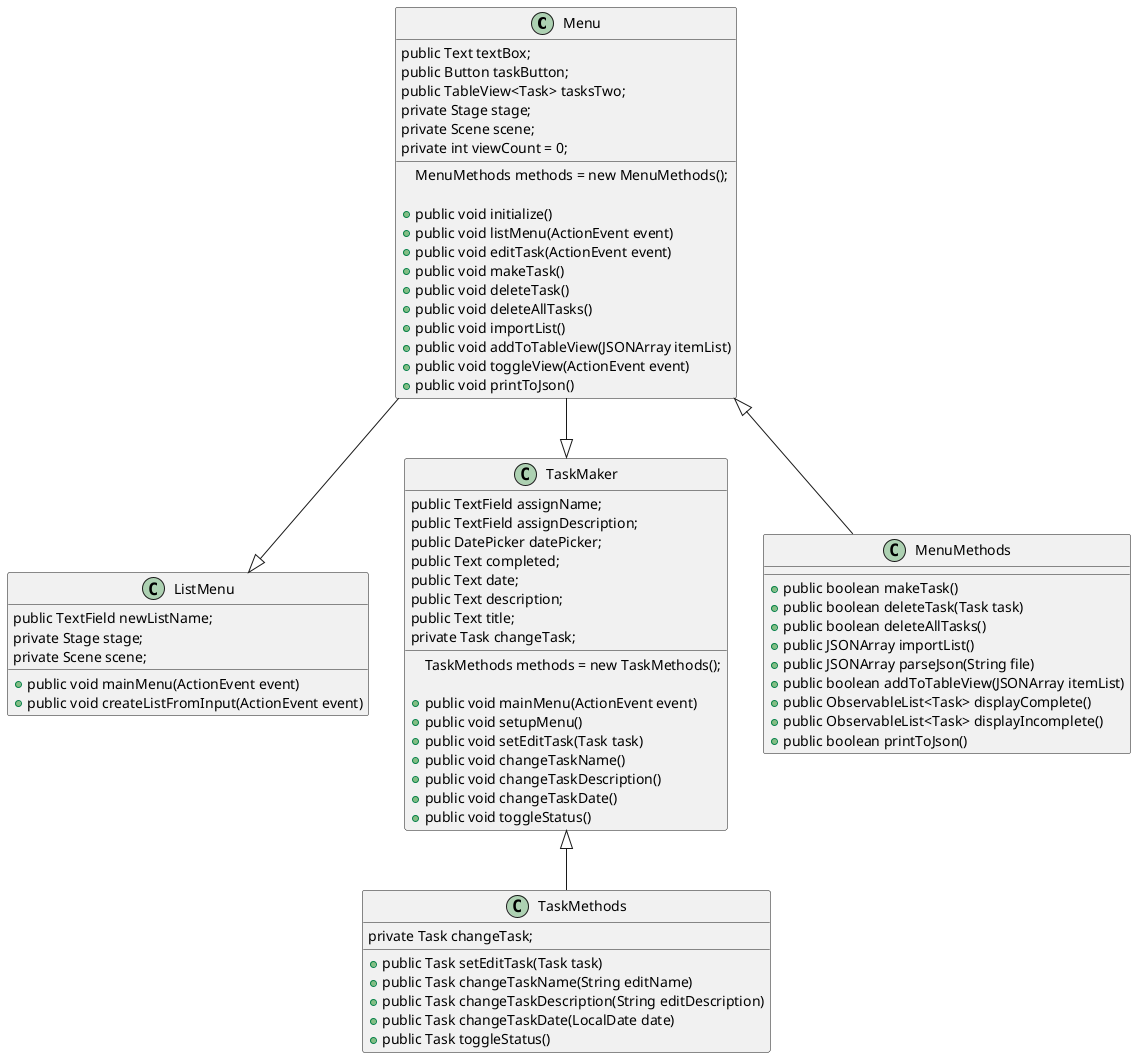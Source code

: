 @startuml

Menu --|> ListMenu
Menu --|> TaskMaker
Menu <|-- MenuMethods
TaskMaker <|-- TaskMethods

class Menu{

    public Text textBox;
    public Button taskButton;
    public TableView<Task> tasksTwo;
    private Stage stage;
    private Scene scene;
    private int viewCount = 0;

    MenuMethods methods = new MenuMethods();

    + public void initialize()
    + public void listMenu(ActionEvent event)
    + public void editTask(ActionEvent event)
    + public void makeTask()
    + public void deleteTask()
    + public void deleteAllTasks()
    + public void importList()
    + public void addToTableView(JSONArray itemList)
    + public void toggleView(ActionEvent event)
    + public void printToJson()
}

class MenuMethods{

    + public boolean makeTask()
    + public boolean deleteTask(Task task)
    + public boolean deleteAllTasks()
    + public JSONArray importList()
    + public JSONArray parseJson(String file)
    + public boolean addToTableView(JSONArray itemList)
    + public ObservableList<Task> displayComplete()
    + public ObservableList<Task> displayIncomplete()
    + public boolean printToJson()
}

class ListMenu{

    public TextField newListName;
    private Stage stage;
    private Scene scene;

    + public void mainMenu(ActionEvent event)
    + public void createListFromInput(ActionEvent event)
}

class TaskMaker{

    public TextField assignName;
    public TextField assignDescription;
    public DatePicker datePicker;
    public Text completed;
    public Text date;
    public Text description;
    public Text title;
    private Task changeTask;

    TaskMethods methods = new TaskMethods();

    + public void mainMenu(ActionEvent event)
    + public void setupMenu()
    + public void setEditTask(Task task)
    + public void changeTaskName()
    + public void changeTaskDescription()
    + public void changeTaskDate()
    + public void toggleStatus()
}

class TaskMethods{

    private Task changeTask;

    + public Task setEditTask(Task task)
    + public Task changeTaskName(String editName)
    + public Task changeTaskDescription(String editDescription)
    + public Task changeTaskDate(LocalDate date)
    + public Task toggleStatus()
}


@enduml